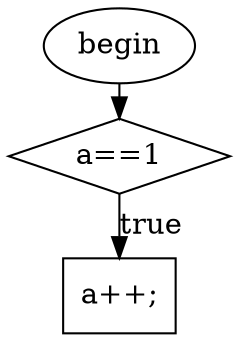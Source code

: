 digraph G{
ranksep = 0.1;
nodesep = 0.1;
F0T0[ shape=ellipse, label="begin", style="filled", fillcolor="white"]
F40T53[ shape=diamond, label="a==1", style="filled", fillcolor="white"]
F50T53X[ shape=box, label="a++;", style="filled", fillcolor="white"]
F0T0 -> F40T53
F40T53 -> F50T53X[label="true", minlen=1]
}
